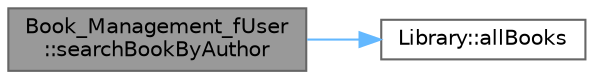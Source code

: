 digraph "Book_Management_fUser::searchBookByAuthor"
{
 // LATEX_PDF_SIZE
  bgcolor="transparent";
  edge [fontname=Helvetica,fontsize=10,labelfontname=Helvetica,labelfontsize=10];
  node [fontname=Helvetica,fontsize=10,shape=box,height=0.2,width=0.4];
  rankdir="LR";
  Node1 [id="Node000001",label="Book_Management_fUser\l::searchBookByAuthor",height=0.2,width=0.4,color="gray40", fillcolor="grey60", style="filled", fontcolor="black",tooltip="Searches for books by their author."];
  Node1 -> Node2 [id="edge2_Node000001_Node000002",color="steelblue1",style="solid",tooltip=" "];
  Node2 [id="Node000002",label="Library::allBooks",height=0.2,width=0.4,color="grey40", fillcolor="white", style="filled",URL="$class_library.html#a828b028b352561dd1c8c0836e09b3a42",tooltip="Retrieves all books in the library."];
}
